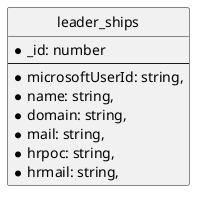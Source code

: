 @startuml ER Diagram
' hide the spot
hide circle

' avoid problems with angled crows feet
skinparam linetype ortho

entity leader_ships{
    *_id: number
    --
    *microsoftUserId: string,
    *name: string,
    *domain: string,
    *mail: string,
    *hrpoc: string,
    *hrmail: string,
}

@enduml
